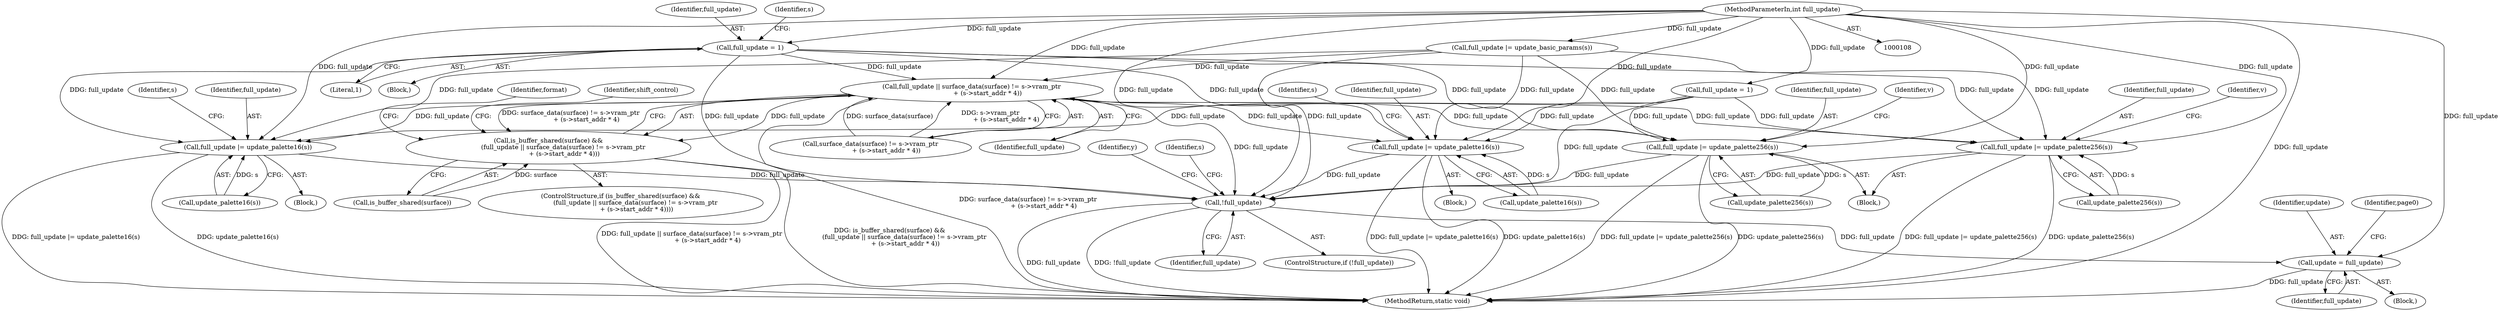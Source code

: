 digraph "0_qemu_bfc56535f793c557aa754c50213fc5f882e6482d@API" {
"1000233" [label="(Call,full_update = 1)"];
"1000110" [label="(MethodParameterIn,int full_update)"];
"1000430" [label="(Call,full_update || surface_data(surface) != s->vram_ptr\n                + (s->start_addr * 4))"];
"1000427" [label="(Call,is_buffer_shared(surface) &&\n               (full_update || surface_data(surface) != s->vram_ptr\n                + (s->start_addr * 4)))"];
"1000480" [label="(Call,full_update |= update_palette16(s))"];
"1000688" [label="(Call,!full_update)"];
"1000777" [label="(Call,update = full_update)"];
"1000508" [label="(Call,full_update |= update_palette16(s))"];
"1000538" [label="(Call,full_update |= update_palette256(s))"];
"1000550" [label="(Call,full_update |= update_palette256(s))"];
"1000481" [label="(Identifier,full_update)"];
"1000551" [label="(Identifier,full_update)"];
"1000539" [label="(Identifier,full_update)"];
"1000238" [label="(Identifier,s)"];
"1000687" [label="(ControlStructure,if (!full_update))"];
"1000707" [label="(Identifier,y)"];
"1000426" [label="(ControlStructure,if (is_buffer_shared(surface) &&\n               (full_update || surface_data(surface) != s->vram_ptr\n                + (s->start_addr * 4))))"];
"1000778" [label="(Identifier,update)"];
"1000538" [label="(Call,full_update |= update_palette256(s))"];
"1000427" [label="(Call,is_buffer_shared(surface) &&\n               (full_update || surface_data(surface) != s->vram_ptr\n                + (s->start_addr * 4)))"];
"1000550" [label="(Call,full_update |= update_palette256(s))"];
"1000714" [label="(Block,)"];
"1000692" [label="(Identifier,s)"];
"1000781" [label="(Identifier,page0)"];
"1000432" [label="(Call,surface_data(surface) != s->vram_ptr\n                + (s->start_addr * 4))"];
"1000540" [label="(Call,update_palette256(s))"];
"1000552" [label="(Call,update_palette256(s))"];
"1000480" [label="(Call,full_update |= update_palette16(s))"];
"1000777" [label="(Call,update = full_update)"];
"1000510" [label="(Call,update_palette16(s))"];
"1000110" [label="(MethodParameterIn,int full_update)"];
"1000430" [label="(Call,full_update || surface_data(surface) != s->vram_ptr\n                + (s->start_addr * 4))"];
"1000515" [label="(Identifier,s)"];
"1000543" [label="(Identifier,v)"];
"1000234" [label="(Identifier,full_update)"];
"1000689" [label="(Identifier,full_update)"];
"1000779" [label="(Identifier,full_update)"];
"1000159" [label="(Call,full_update |= update_basic_params(s))"];
"1000939" [label="(MethodReturn,static void)"];
"1000509" [label="(Identifier,full_update)"];
"1000555" [label="(Identifier,v)"];
"1000232" [label="(Block,)"];
"1000428" [label="(Call,is_buffer_shared(surface))"];
"1000431" [label="(Identifier,full_update)"];
"1000422" [label="(Call,full_update = 1)"];
"1000482" [label="(Call,update_palette16(s))"];
"1000233" [label="(Call,full_update = 1)"];
"1000235" [label="(Literal,1)"];
"1000507" [label="(Block,)"];
"1000479" [label="(Block,)"];
"1000688" [label="(Call,!full_update)"];
"1000477" [label="(Identifier,shift_control)"];
"1000535" [label="(Block,)"];
"1000447" [label="(Identifier,format)"];
"1000508" [label="(Call,full_update |= update_palette16(s))"];
"1000487" [label="(Identifier,s)"];
"1000233" -> "1000232"  [label="AST: "];
"1000233" -> "1000235"  [label="CFG: "];
"1000234" -> "1000233"  [label="AST: "];
"1000235" -> "1000233"  [label="AST: "];
"1000238" -> "1000233"  [label="CFG: "];
"1000110" -> "1000233"  [label="DDG: full_update"];
"1000233" -> "1000430"  [label="DDG: full_update"];
"1000233" -> "1000480"  [label="DDG: full_update"];
"1000233" -> "1000508"  [label="DDG: full_update"];
"1000233" -> "1000538"  [label="DDG: full_update"];
"1000233" -> "1000550"  [label="DDG: full_update"];
"1000233" -> "1000688"  [label="DDG: full_update"];
"1000110" -> "1000108"  [label="AST: "];
"1000110" -> "1000939"  [label="DDG: full_update"];
"1000110" -> "1000159"  [label="DDG: full_update"];
"1000110" -> "1000422"  [label="DDG: full_update"];
"1000110" -> "1000430"  [label="DDG: full_update"];
"1000110" -> "1000480"  [label="DDG: full_update"];
"1000110" -> "1000508"  [label="DDG: full_update"];
"1000110" -> "1000538"  [label="DDG: full_update"];
"1000110" -> "1000550"  [label="DDG: full_update"];
"1000110" -> "1000688"  [label="DDG: full_update"];
"1000110" -> "1000777"  [label="DDG: full_update"];
"1000430" -> "1000427"  [label="AST: "];
"1000430" -> "1000431"  [label="CFG: "];
"1000430" -> "1000432"  [label="CFG: "];
"1000431" -> "1000430"  [label="AST: "];
"1000432" -> "1000430"  [label="AST: "];
"1000427" -> "1000430"  [label="CFG: "];
"1000430" -> "1000939"  [label="DDG: surface_data(surface) != s->vram_ptr\n                + (s->start_addr * 4)"];
"1000430" -> "1000427"  [label="DDG: full_update"];
"1000430" -> "1000427"  [label="DDG: surface_data(surface) != s->vram_ptr\n                + (s->start_addr * 4)"];
"1000159" -> "1000430"  [label="DDG: full_update"];
"1000432" -> "1000430"  [label="DDG: surface_data(surface)"];
"1000432" -> "1000430"  [label="DDG: s->vram_ptr\n                + (s->start_addr * 4)"];
"1000430" -> "1000480"  [label="DDG: full_update"];
"1000430" -> "1000508"  [label="DDG: full_update"];
"1000430" -> "1000538"  [label="DDG: full_update"];
"1000430" -> "1000550"  [label="DDG: full_update"];
"1000430" -> "1000688"  [label="DDG: full_update"];
"1000427" -> "1000426"  [label="AST: "];
"1000427" -> "1000428"  [label="CFG: "];
"1000428" -> "1000427"  [label="AST: "];
"1000447" -> "1000427"  [label="CFG: "];
"1000477" -> "1000427"  [label="CFG: "];
"1000427" -> "1000939"  [label="DDG: is_buffer_shared(surface) &&\n               (full_update || surface_data(surface) != s->vram_ptr\n                + (s->start_addr * 4))"];
"1000427" -> "1000939"  [label="DDG: full_update || surface_data(surface) != s->vram_ptr\n                + (s->start_addr * 4)"];
"1000428" -> "1000427"  [label="DDG: surface"];
"1000480" -> "1000479"  [label="AST: "];
"1000480" -> "1000482"  [label="CFG: "];
"1000481" -> "1000480"  [label="AST: "];
"1000482" -> "1000480"  [label="AST: "];
"1000487" -> "1000480"  [label="CFG: "];
"1000480" -> "1000939"  [label="DDG: full_update |= update_palette16(s)"];
"1000480" -> "1000939"  [label="DDG: update_palette16(s)"];
"1000159" -> "1000480"  [label="DDG: full_update"];
"1000422" -> "1000480"  [label="DDG: full_update"];
"1000482" -> "1000480"  [label="DDG: s"];
"1000480" -> "1000688"  [label="DDG: full_update"];
"1000688" -> "1000687"  [label="AST: "];
"1000688" -> "1000689"  [label="CFG: "];
"1000689" -> "1000688"  [label="AST: "];
"1000692" -> "1000688"  [label="CFG: "];
"1000707" -> "1000688"  [label="CFG: "];
"1000688" -> "1000939"  [label="DDG: full_update"];
"1000688" -> "1000939"  [label="DDG: !full_update"];
"1000508" -> "1000688"  [label="DDG: full_update"];
"1000159" -> "1000688"  [label="DDG: full_update"];
"1000422" -> "1000688"  [label="DDG: full_update"];
"1000550" -> "1000688"  [label="DDG: full_update"];
"1000538" -> "1000688"  [label="DDG: full_update"];
"1000688" -> "1000777"  [label="DDG: full_update"];
"1000777" -> "1000714"  [label="AST: "];
"1000777" -> "1000779"  [label="CFG: "];
"1000778" -> "1000777"  [label="AST: "];
"1000779" -> "1000777"  [label="AST: "];
"1000781" -> "1000777"  [label="CFG: "];
"1000777" -> "1000939"  [label="DDG: full_update"];
"1000508" -> "1000507"  [label="AST: "];
"1000508" -> "1000510"  [label="CFG: "];
"1000509" -> "1000508"  [label="AST: "];
"1000510" -> "1000508"  [label="AST: "];
"1000515" -> "1000508"  [label="CFG: "];
"1000508" -> "1000939"  [label="DDG: update_palette16(s)"];
"1000508" -> "1000939"  [label="DDG: full_update |= update_palette16(s)"];
"1000159" -> "1000508"  [label="DDG: full_update"];
"1000422" -> "1000508"  [label="DDG: full_update"];
"1000510" -> "1000508"  [label="DDG: s"];
"1000538" -> "1000535"  [label="AST: "];
"1000538" -> "1000540"  [label="CFG: "];
"1000539" -> "1000538"  [label="AST: "];
"1000540" -> "1000538"  [label="AST: "];
"1000543" -> "1000538"  [label="CFG: "];
"1000538" -> "1000939"  [label="DDG: update_palette256(s)"];
"1000538" -> "1000939"  [label="DDG: full_update |= update_palette256(s)"];
"1000159" -> "1000538"  [label="DDG: full_update"];
"1000422" -> "1000538"  [label="DDG: full_update"];
"1000540" -> "1000538"  [label="DDG: s"];
"1000550" -> "1000535"  [label="AST: "];
"1000550" -> "1000552"  [label="CFG: "];
"1000551" -> "1000550"  [label="AST: "];
"1000552" -> "1000550"  [label="AST: "];
"1000555" -> "1000550"  [label="CFG: "];
"1000550" -> "1000939"  [label="DDG: full_update |= update_palette256(s)"];
"1000550" -> "1000939"  [label="DDG: update_palette256(s)"];
"1000159" -> "1000550"  [label="DDG: full_update"];
"1000422" -> "1000550"  [label="DDG: full_update"];
"1000552" -> "1000550"  [label="DDG: s"];
}
